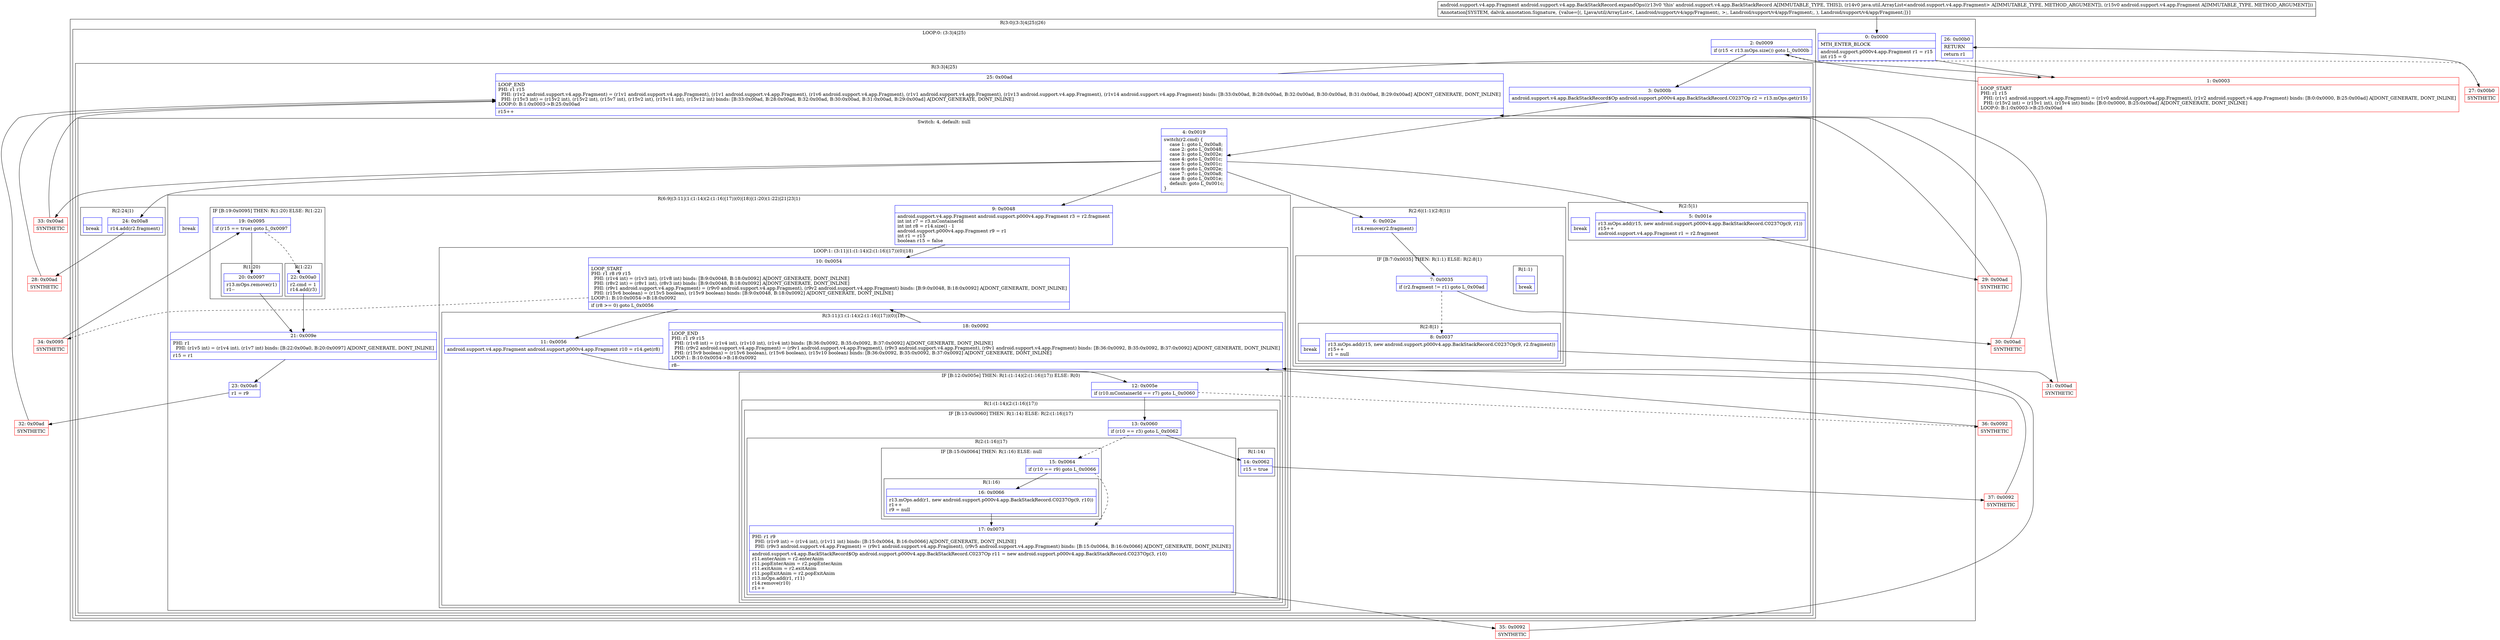 digraph "CFG forandroid.support.v4.app.BackStackRecord.expandOps(Ljava\/util\/ArrayList;Landroid\/support\/v4\/app\/Fragment;)Landroid\/support\/v4\/app\/Fragment;" {
subgraph cluster_Region_1953689070 {
label = "R(3:0|(3:3|4|25)|26)";
node [shape=record,color=blue];
Node_0 [shape=record,label="{0\:\ 0x0000|MTH_ENTER_BLOCK\l|android.support.p000v4.app.Fragment r1 = r15\lint r15 = 0\l}"];
subgraph cluster_LoopRegion_2005843690 {
label = "LOOP:0: (3:3|4|25)";
node [shape=record,color=blue];
Node_2 [shape=record,label="{2\:\ 0x0009|if (r15 \< r13.mOps.size()) goto L_0x000b\l}"];
subgraph cluster_Region_1132043546 {
label = "R(3:3|4|25)";
node [shape=record,color=blue];
Node_3 [shape=record,label="{3\:\ 0x000b|android.support.v4.app.BackStackRecord$Op android.support.p000v4.app.BackStackRecord.C0237Op r2 = r13.mOps.get(r15)\l}"];
subgraph cluster_SwitchRegion_869892743 {
label = "Switch: 4, default: null";
node [shape=record,color=blue];
Node_4 [shape=record,label="{4\:\ 0x0019|switch(r2.cmd) \{\l    case 1: goto L_0x00a8;\l    case 2: goto L_0x0048;\l    case 3: goto L_0x002e;\l    case 4: goto L_0x001c;\l    case 5: goto L_0x001c;\l    case 6: goto L_0x002e;\l    case 7: goto L_0x00a8;\l    case 8: goto L_0x001e;\l    default: goto L_0x001c;\l\}\l}"];
subgraph cluster_Region_1618348826 {
label = "R(2:24|1)";
node [shape=record,color=blue];
Node_24 [shape=record,label="{24\:\ 0x00a8|r14.add(r2.fragment)\l}"];
Node_InsnContainer_281407429 [shape=record,label="{|break\l}"];
}
subgraph cluster_Region_752080780 {
label = "R(6:9|(3:11|(1:(1:14)(2:(1:16)|17))(0)|18)|(1:20)(1:22)|21|23|1)";
node [shape=record,color=blue];
Node_9 [shape=record,label="{9\:\ 0x0048|android.support.v4.app.Fragment android.support.p000v4.app.Fragment r3 = r2.fragment\lint int r7 = r3.mContainerId\lint int r8 = r14.size() \- 1\landroid.support.p000v4.app.Fragment r9 = r1\lint r1 = r15\lboolean r15 = false\l}"];
subgraph cluster_LoopRegion_481114024 {
label = "LOOP:1: (3:11|(1:(1:14)(2:(1:16)|17))(0)|18)";
node [shape=record,color=blue];
Node_10 [shape=record,label="{10\:\ 0x0054|LOOP_START\lPHI: r1 r8 r9 r15 \l  PHI: (r1v4 int) = (r1v3 int), (r1v8 int) binds: [B:9:0x0048, B:18:0x0092] A[DONT_GENERATE, DONT_INLINE]\l  PHI: (r8v2 int) = (r8v1 int), (r8v3 int) binds: [B:9:0x0048, B:18:0x0092] A[DONT_GENERATE, DONT_INLINE]\l  PHI: (r9v1 android.support.v4.app.Fragment) = (r9v0 android.support.v4.app.Fragment), (r9v2 android.support.v4.app.Fragment) binds: [B:9:0x0048, B:18:0x0092] A[DONT_GENERATE, DONT_INLINE]\l  PHI: (r15v6 boolean) = (r15v5 boolean), (r15v9 boolean) binds: [B:9:0x0048, B:18:0x0092] A[DONT_GENERATE, DONT_INLINE]\lLOOP:1: B:10:0x0054\-\>B:18:0x0092\l|if (r8 \>= 0) goto L_0x0056\l}"];
subgraph cluster_Region_130965259 {
label = "R(3:11|(1:(1:14)(2:(1:16)|17))(0)|18)";
node [shape=record,color=blue];
Node_11 [shape=record,label="{11\:\ 0x0056|android.support.v4.app.Fragment android.support.p000v4.app.Fragment r10 = r14.get(r8)\l}"];
subgraph cluster_IfRegion_1808016763 {
label = "IF [B:12:0x005e] THEN: R(1:(1:14)(2:(1:16)|17)) ELSE: R(0)";
node [shape=record,color=blue];
Node_12 [shape=record,label="{12\:\ 0x005e|if (r10.mContainerId == r7) goto L_0x0060\l}"];
subgraph cluster_Region_2049950984 {
label = "R(1:(1:14)(2:(1:16)|17))";
node [shape=record,color=blue];
subgraph cluster_IfRegion_1121963184 {
label = "IF [B:13:0x0060] THEN: R(1:14) ELSE: R(2:(1:16)|17)";
node [shape=record,color=blue];
Node_13 [shape=record,label="{13\:\ 0x0060|if (r10 == r3) goto L_0x0062\l}"];
subgraph cluster_Region_1900803214 {
label = "R(1:14)";
node [shape=record,color=blue];
Node_14 [shape=record,label="{14\:\ 0x0062|r15 = true\l}"];
}
subgraph cluster_Region_1869138755 {
label = "R(2:(1:16)|17)";
node [shape=record,color=blue];
subgraph cluster_IfRegion_1903013105 {
label = "IF [B:15:0x0064] THEN: R(1:16) ELSE: null";
node [shape=record,color=blue];
Node_15 [shape=record,label="{15\:\ 0x0064|if (r10 == r9) goto L_0x0066\l}"];
subgraph cluster_Region_1003006222 {
label = "R(1:16)";
node [shape=record,color=blue];
Node_16 [shape=record,label="{16\:\ 0x0066|r13.mOps.add(r1, new android.support.p000v4.app.BackStackRecord.C0237Op(9, r10))\lr1++\lr9 = null\l}"];
}
}
Node_17 [shape=record,label="{17\:\ 0x0073|PHI: r1 r9 \l  PHI: (r1v9 int) = (r1v4 int), (r1v11 int) binds: [B:15:0x0064, B:16:0x0066] A[DONT_GENERATE, DONT_INLINE]\l  PHI: (r9v3 android.support.v4.app.Fragment) = (r9v1 android.support.v4.app.Fragment), (r9v5 android.support.v4.app.Fragment) binds: [B:15:0x0064, B:16:0x0066] A[DONT_GENERATE, DONT_INLINE]\l|android.support.v4.app.BackStackRecord$Op android.support.p000v4.app.BackStackRecord.C0237Op r11 = new android.support.p000v4.app.BackStackRecord.C0237Op(3, r10)\lr11.enterAnim = r2.enterAnim\lr11.popEnterAnim = r2.popEnterAnim\lr11.exitAnim = r2.exitAnim\lr11.popExitAnim = r2.popExitAnim\lr13.mOps.add(r1, r11)\lr14.remove(r10)\lr1++\l}"];
}
}
}
subgraph cluster_Region_1000550572 {
label = "R(0)";
node [shape=record,color=blue];
}
}
Node_18 [shape=record,label="{18\:\ 0x0092|LOOP_END\lPHI: r1 r9 r15 \l  PHI: (r1v8 int) = (r1v4 int), (r1v10 int), (r1v4 int) binds: [B:36:0x0092, B:35:0x0092, B:37:0x0092] A[DONT_GENERATE, DONT_INLINE]\l  PHI: (r9v2 android.support.v4.app.Fragment) = (r9v1 android.support.v4.app.Fragment), (r9v3 android.support.v4.app.Fragment), (r9v1 android.support.v4.app.Fragment) binds: [B:36:0x0092, B:35:0x0092, B:37:0x0092] A[DONT_GENERATE, DONT_INLINE]\l  PHI: (r15v9 boolean) = (r15v6 boolean), (r15v6 boolean), (r15v10 boolean) binds: [B:36:0x0092, B:35:0x0092, B:37:0x0092] A[DONT_GENERATE, DONT_INLINE]\lLOOP:1: B:10:0x0054\-\>B:18:0x0092\l|r8\-\-\l}"];
}
}
subgraph cluster_IfRegion_255177584 {
label = "IF [B:19:0x0095] THEN: R(1:20) ELSE: R(1:22)";
node [shape=record,color=blue];
Node_19 [shape=record,label="{19\:\ 0x0095|if (r15 == true) goto L_0x0097\l}"];
subgraph cluster_Region_67687683 {
label = "R(1:20)";
node [shape=record,color=blue];
Node_20 [shape=record,label="{20\:\ 0x0097|r13.mOps.remove(r1)\lr1\-\-\l}"];
}
subgraph cluster_Region_1838371242 {
label = "R(1:22)";
node [shape=record,color=blue];
Node_22 [shape=record,label="{22\:\ 0x00a0|r2.cmd = 1\lr14.add(r3)\l}"];
}
}
Node_21 [shape=record,label="{21\:\ 0x009e|PHI: r1 \l  PHI: (r1v5 int) = (r1v4 int), (r1v7 int) binds: [B:22:0x00a0, B:20:0x0097] A[DONT_GENERATE, DONT_INLINE]\l|r15 = r1\l}"];
Node_23 [shape=record,label="{23\:\ 0x00a6|r1 = r9\l}"];
Node_InsnContainer_856543061 [shape=record,label="{|break\l}"];
}
subgraph cluster_Region_312556325 {
label = "R(2:6|(1:1)(2:8|1))";
node [shape=record,color=blue];
Node_6 [shape=record,label="{6\:\ 0x002e|r14.remove(r2.fragment)\l}"];
subgraph cluster_IfRegion_1906596629 {
label = "IF [B:7:0x0035] THEN: R(1:1) ELSE: R(2:8|1)";
node [shape=record,color=blue];
Node_7 [shape=record,label="{7\:\ 0x0035|if (r2.fragment != r1) goto L_0x00ad\l}"];
subgraph cluster_Region_210347318 {
label = "R(1:1)";
node [shape=record,color=blue];
Node_InsnContainer_143275562 [shape=record,label="{|break\l}"];
}
subgraph cluster_Region_314888439 {
label = "R(2:8|1)";
node [shape=record,color=blue];
Node_8 [shape=record,label="{8\:\ 0x0037|r13.mOps.add(r15, new android.support.p000v4.app.BackStackRecord.C0237Op(9, r2.fragment))\lr15++\lr1 = null\l}"];
Node_InsnContainer_713970119 [shape=record,label="{|break\l}"];
}
}
}
subgraph cluster_Region_307943725 {
label = "R(2:5|1)";
node [shape=record,color=blue];
Node_5 [shape=record,label="{5\:\ 0x001e|r13.mOps.add(r15, new android.support.p000v4.app.BackStackRecord.C0237Op(9, r1))\lr15++\landroid.support.v4.app.Fragment r1 = r2.fragment\l}"];
Node_InsnContainer_1998869668 [shape=record,label="{|break\l}"];
}
}
Node_25 [shape=record,label="{25\:\ 0x00ad|LOOP_END\lPHI: r1 r15 \l  PHI: (r1v2 android.support.v4.app.Fragment) = (r1v1 android.support.v4.app.Fragment), (r1v1 android.support.v4.app.Fragment), (r1v6 android.support.v4.app.Fragment), (r1v1 android.support.v4.app.Fragment), (r1v13 android.support.v4.app.Fragment), (r1v14 android.support.v4.app.Fragment) binds: [B:33:0x00ad, B:28:0x00ad, B:32:0x00ad, B:30:0x00ad, B:31:0x00ad, B:29:0x00ad] A[DONT_GENERATE, DONT_INLINE]\l  PHI: (r15v3 int) = (r15v2 int), (r15v2 int), (r15v7 int), (r15v2 int), (r15v11 int), (r15v12 int) binds: [B:33:0x00ad, B:28:0x00ad, B:32:0x00ad, B:30:0x00ad, B:31:0x00ad, B:29:0x00ad] A[DONT_GENERATE, DONT_INLINE]\lLOOP:0: B:1:0x0003\-\>B:25:0x00ad\l|r15++\l}"];
}
}
Node_26 [shape=record,label="{26\:\ 0x00b0|RETURN\l|return r1\l}"];
}
Node_1 [shape=record,color=red,label="{1\:\ 0x0003|LOOP_START\lPHI: r1 r15 \l  PHI: (r1v1 android.support.v4.app.Fragment) = (r1v0 android.support.v4.app.Fragment), (r1v2 android.support.v4.app.Fragment) binds: [B:0:0x0000, B:25:0x00ad] A[DONT_GENERATE, DONT_INLINE]\l  PHI: (r15v2 int) = (r15v1 int), (r15v4 int) binds: [B:0:0x0000, B:25:0x00ad] A[DONT_GENERATE, DONT_INLINE]\lLOOP:0: B:1:0x0003\-\>B:25:0x00ad\l}"];
Node_27 [shape=record,color=red,label="{27\:\ 0x00b0|SYNTHETIC\l}"];
Node_28 [shape=record,color=red,label="{28\:\ 0x00ad|SYNTHETIC\l}"];
Node_29 [shape=record,color=red,label="{29\:\ 0x00ad|SYNTHETIC\l}"];
Node_30 [shape=record,color=red,label="{30\:\ 0x00ad|SYNTHETIC\l}"];
Node_31 [shape=record,color=red,label="{31\:\ 0x00ad|SYNTHETIC\l}"];
Node_32 [shape=record,color=red,label="{32\:\ 0x00ad|SYNTHETIC\l}"];
Node_33 [shape=record,color=red,label="{33\:\ 0x00ad|SYNTHETIC\l}"];
Node_34 [shape=record,color=red,label="{34\:\ 0x0095|SYNTHETIC\l}"];
Node_35 [shape=record,color=red,label="{35\:\ 0x0092|SYNTHETIC\l}"];
Node_36 [shape=record,color=red,label="{36\:\ 0x0092|SYNTHETIC\l}"];
Node_37 [shape=record,color=red,label="{37\:\ 0x0092|SYNTHETIC\l}"];
MethodNode[shape=record,label="{android.support.v4.app.Fragment android.support.v4.app.BackStackRecord.expandOps((r13v0 'this' android.support.v4.app.BackStackRecord A[IMMUTABLE_TYPE, THIS]), (r14v0 java.util.ArrayList\<android.support.v4.app.Fragment\> A[IMMUTABLE_TYPE, METHOD_ARGUMENT]), (r15v0 android.support.v4.app.Fragment A[IMMUTABLE_TYPE, METHOD_ARGUMENT]))  | Annotation[SYSTEM, dalvik.annotation.Signature, \{value=[(, Ljava\/util\/ArrayList\<, Landroid\/support\/v4\/app\/Fragment;, \>;, Landroid\/support\/v4\/app\/Fragment;, ), Landroid\/support\/v4\/app\/Fragment;]\}]\l}"];
MethodNode -> Node_0;
Node_0 -> Node_1;
Node_2 -> Node_3;
Node_2 -> Node_27[style=dashed];
Node_3 -> Node_4;
Node_4 -> Node_5;
Node_4 -> Node_6;
Node_4 -> Node_9;
Node_4 -> Node_24;
Node_4 -> Node_33;
Node_24 -> Node_28;
Node_9 -> Node_10;
Node_10 -> Node_11;
Node_10 -> Node_34[style=dashed];
Node_11 -> Node_12;
Node_12 -> Node_13;
Node_12 -> Node_36[style=dashed];
Node_13 -> Node_14;
Node_13 -> Node_15[style=dashed];
Node_14 -> Node_37;
Node_15 -> Node_16;
Node_15 -> Node_17[style=dashed];
Node_16 -> Node_17;
Node_17 -> Node_35;
Node_18 -> Node_10;
Node_19 -> Node_20;
Node_19 -> Node_22[style=dashed];
Node_20 -> Node_21;
Node_22 -> Node_21;
Node_21 -> Node_23;
Node_23 -> Node_32;
Node_6 -> Node_7;
Node_7 -> Node_8[style=dashed];
Node_7 -> Node_30;
Node_8 -> Node_31;
Node_5 -> Node_29;
Node_25 -> Node_1;
Node_1 -> Node_2;
Node_27 -> Node_26;
Node_28 -> Node_25;
Node_29 -> Node_25;
Node_30 -> Node_25;
Node_31 -> Node_25;
Node_32 -> Node_25;
Node_33 -> Node_25;
Node_34 -> Node_19;
Node_35 -> Node_18;
Node_36 -> Node_18;
Node_37 -> Node_18;
}

